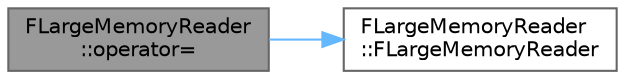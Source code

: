 digraph "FLargeMemoryReader::operator="
{
 // INTERACTIVE_SVG=YES
 // LATEX_PDF_SIZE
  bgcolor="transparent";
  edge [fontname=Helvetica,fontsize=10,labelfontname=Helvetica,labelfontsize=10];
  node [fontname=Helvetica,fontsize=10,shape=box,height=0.2,width=0.4];
  rankdir="LR";
  Node1 [id="Node000001",label="FLargeMemoryReader\l::operator=",height=0.2,width=0.4,color="gray40", fillcolor="grey60", style="filled", fontcolor="black",tooltip=" "];
  Node1 -> Node2 [id="edge1_Node000001_Node000002",color="steelblue1",style="solid",tooltip=" "];
  Node2 [id="Node000002",label="FLargeMemoryReader\l::FLargeMemoryReader",height=0.2,width=0.4,color="grey40", fillcolor="white", style="filled",URL="$d6/d5d/classFLargeMemoryReader.html#a4323ceb1139bbb930368c73b91f2549f",tooltip=" "];
}
